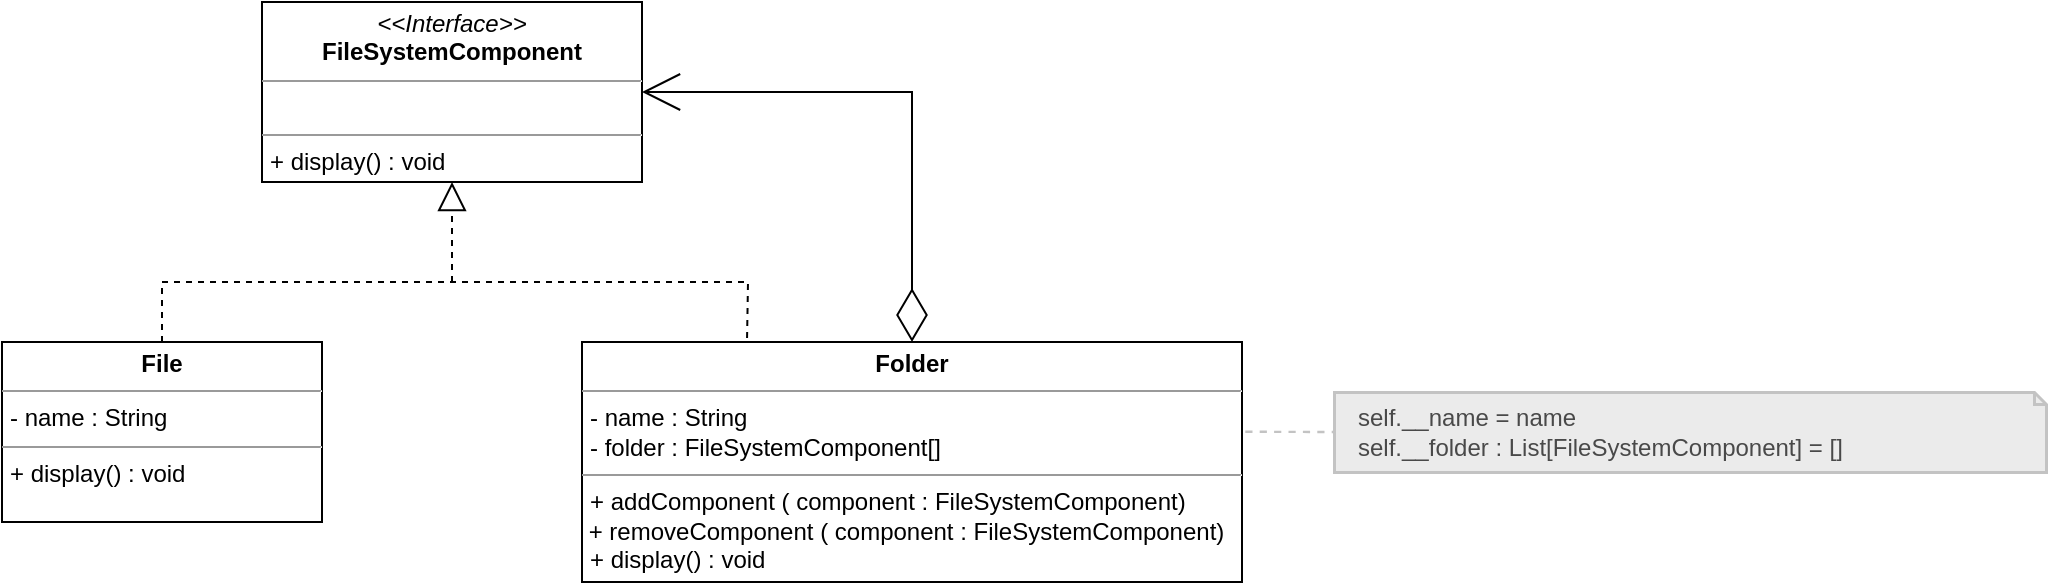 <mxfile version="22.1.15" type="device">
  <diagram name="หน้า-1" id="I6PycXUQDi1QdwxJ-G9L">
    <mxGraphModel dx="1622" dy="606" grid="1" gridSize="10" guides="1" tooltips="1" connect="1" arrows="1" fold="1" page="1" pageScale="1" pageWidth="827" pageHeight="1169" math="0" shadow="0">
      <root>
        <mxCell id="0" />
        <mxCell id="1" parent="0" />
        <mxCell id="Llzj7FM5L0M1MST8ArlZ-1" value="&lt;p style=&quot;margin:0px;margin-top:4px;text-align:center;&quot;&gt;&lt;i&gt;&amp;lt;&amp;lt;Interface&amp;gt;&amp;gt;&lt;/i&gt;&lt;br&gt;&lt;b&gt;FileSystemComponent&lt;/b&gt;&lt;/p&gt;&lt;hr size=&quot;1&quot;&gt;&lt;p style=&quot;margin:0px;margin-left:4px;&quot;&gt;&lt;br&gt;&lt;/p&gt;&lt;hr size=&quot;1&quot;&gt;&lt;p style=&quot;margin:0px;margin-left:4px;&quot;&gt;+ display() : void&lt;/p&gt;" style="verticalAlign=top;align=left;overflow=fill;fontSize=12;fontFamily=Helvetica;html=1;whiteSpace=wrap;" vertex="1" parent="1">
          <mxGeometry x="-76" y="70" width="190" height="90" as="geometry" />
        </mxCell>
        <mxCell id="Llzj7FM5L0M1MST8ArlZ-2" value="&lt;p style=&quot;margin:0px;margin-top:4px;text-align:center;&quot;&gt;&lt;b&gt;File&lt;/b&gt;&lt;/p&gt;&lt;hr size=&quot;1&quot;&gt;&lt;p style=&quot;margin:0px;margin-left:4px;&quot;&gt;- name : String&lt;/p&gt;&lt;hr size=&quot;1&quot;&gt;&lt;p style=&quot;margin:0px;margin-left:4px;&quot;&gt;+ display() : void&lt;/p&gt;" style="verticalAlign=top;align=left;overflow=fill;fontSize=12;fontFamily=Helvetica;html=1;whiteSpace=wrap;" vertex="1" parent="1">
          <mxGeometry x="-206" y="240" width="160" height="90" as="geometry" />
        </mxCell>
        <mxCell id="Llzj7FM5L0M1MST8ArlZ-3" value="&lt;p style=&quot;margin:0px;margin-top:4px;text-align:center;&quot;&gt;&lt;b&gt;Folder&lt;/b&gt;&lt;/p&gt;&lt;hr size=&quot;1&quot;&gt;&lt;p style=&quot;margin:0px;margin-left:4px;&quot;&gt;- name : String&lt;/p&gt;&lt;p style=&quot;margin:0px;margin-left:4px;&quot;&gt;- folder : FileSystemComponent[]&lt;/p&gt;&lt;hr size=&quot;1&quot;&gt;&lt;p style=&quot;margin:0px;margin-left:4px;&quot;&gt;+ addComponent ( component : FileSystemComponent)&lt;/p&gt;&amp;nbsp;+ removeComponent ( component : FileSystemComponent)&lt;p style=&quot;margin:0px;margin-left:4px;&quot;&gt;+ display() : void&lt;/p&gt;" style="verticalAlign=top;align=left;overflow=fill;fontSize=12;fontFamily=Helvetica;html=1;whiteSpace=wrap;" vertex="1" parent="1">
          <mxGeometry x="84" y="240" width="330" height="120" as="geometry" />
        </mxCell>
        <mxCell id="Llzj7FM5L0M1MST8ArlZ-4" value="" style="endArrow=block;dashed=1;endFill=0;endSize=12;html=1;rounded=0;entryX=0.5;entryY=1;entryDx=0;entryDy=0;" edge="1" parent="1" target="Llzj7FM5L0M1MST8ArlZ-1">
          <mxGeometry width="160" relative="1" as="geometry">
            <mxPoint x="19" y="210" as="sourcePoint" />
            <mxPoint x="94" y="370" as="targetPoint" />
          </mxGeometry>
        </mxCell>
        <mxCell id="Llzj7FM5L0M1MST8ArlZ-5" value="" style="endArrow=none;dashed=1;html=1;rounded=0;exitX=0.5;exitY=0;exitDx=0;exitDy=0;entryX=0.25;entryY=0;entryDx=0;entryDy=0;" edge="1" parent="1" source="Llzj7FM5L0M1MST8ArlZ-2" target="Llzj7FM5L0M1MST8ArlZ-3">
          <mxGeometry width="50" height="50" relative="1" as="geometry">
            <mxPoint x="-6" y="400" as="sourcePoint" />
            <mxPoint x="44" y="350" as="targetPoint" />
            <Array as="points">
              <mxPoint x="-126" y="210" />
              <mxPoint x="167" y="210" />
            </Array>
          </mxGeometry>
        </mxCell>
        <mxCell id="Llzj7FM5L0M1MST8ArlZ-6" value="" style="endArrow=diamondThin;endFill=0;endSize=24;html=1;rounded=0;entryX=0.5;entryY=0;entryDx=0;entryDy=0;exitX=1;exitY=0.5;exitDx=0;exitDy=0;startArrow=open;startFill=0;startSize=17;" edge="1" parent="1" source="Llzj7FM5L0M1MST8ArlZ-1" target="Llzj7FM5L0M1MST8ArlZ-3">
          <mxGeometry width="160" relative="1" as="geometry">
            <mxPoint x="-66" y="370" as="sourcePoint" />
            <mxPoint x="94" y="370" as="targetPoint" />
            <Array as="points">
              <mxPoint x="249" y="115" />
            </Array>
          </mxGeometry>
        </mxCell>
        <mxCell id="Llzj7FM5L0M1MST8ArlZ-7" value="&lt;font color=&quot;#494949&quot; style=&quot;font-size: 12px;&quot;&gt;&lt;div style=&quot;font-size: 12px;&quot;&gt;&lt;div&gt;self.__name = name&lt;/div&gt;&lt;div&gt;self.__folder : List[FileSystemComponent] = []&lt;/div&gt;&lt;/div&gt;&lt;/font&gt;" style="shape=note;size=6;align=left;spacingLeft=10;html=1;whiteSpace=wrap;strokeWidth=1.5;strokeColor=#C3C3C3;gradientColor=none;fillColor=#EBEBEB;fontSize=12;" vertex="1" parent="1">
          <mxGeometry x="460" y="265" width="356" height="40" as="geometry" />
        </mxCell>
        <mxCell id="Llzj7FM5L0M1MST8ArlZ-8" style="rounded=0;orthogonalLoop=1;jettySize=auto;html=1;startArrow=none;startFill=1;startSize=3;jumpStyle=none;endArrow=none;endFill=0;anchorPointDirection=0;bendable=0;editable=1;movable=1;resizable=1;rotatable=1;deletable=1;locked=0;connectable=1;backgroundOutline=0;snapToPoint=1;flowAnimation=0;strokeColor=#C3C3C3;dashed=1;shadow=0;strokeWidth=1.2;entryX=0;entryY=0.5;entryDx=0;entryDy=0;fontSize=12;entryPerimeter=0;exitX=1.005;exitY=0.374;exitDx=0;exitDy=0;exitPerimeter=0;" edge="1" parent="1" source="Llzj7FM5L0M1MST8ArlZ-3" target="Llzj7FM5L0M1MST8ArlZ-7">
          <mxGeometry relative="1" as="geometry">
            <mxPoint x="430" y="285" as="sourcePoint" />
            <mxPoint x="450" y="275" as="targetPoint" />
          </mxGeometry>
        </mxCell>
      </root>
    </mxGraphModel>
  </diagram>
</mxfile>
